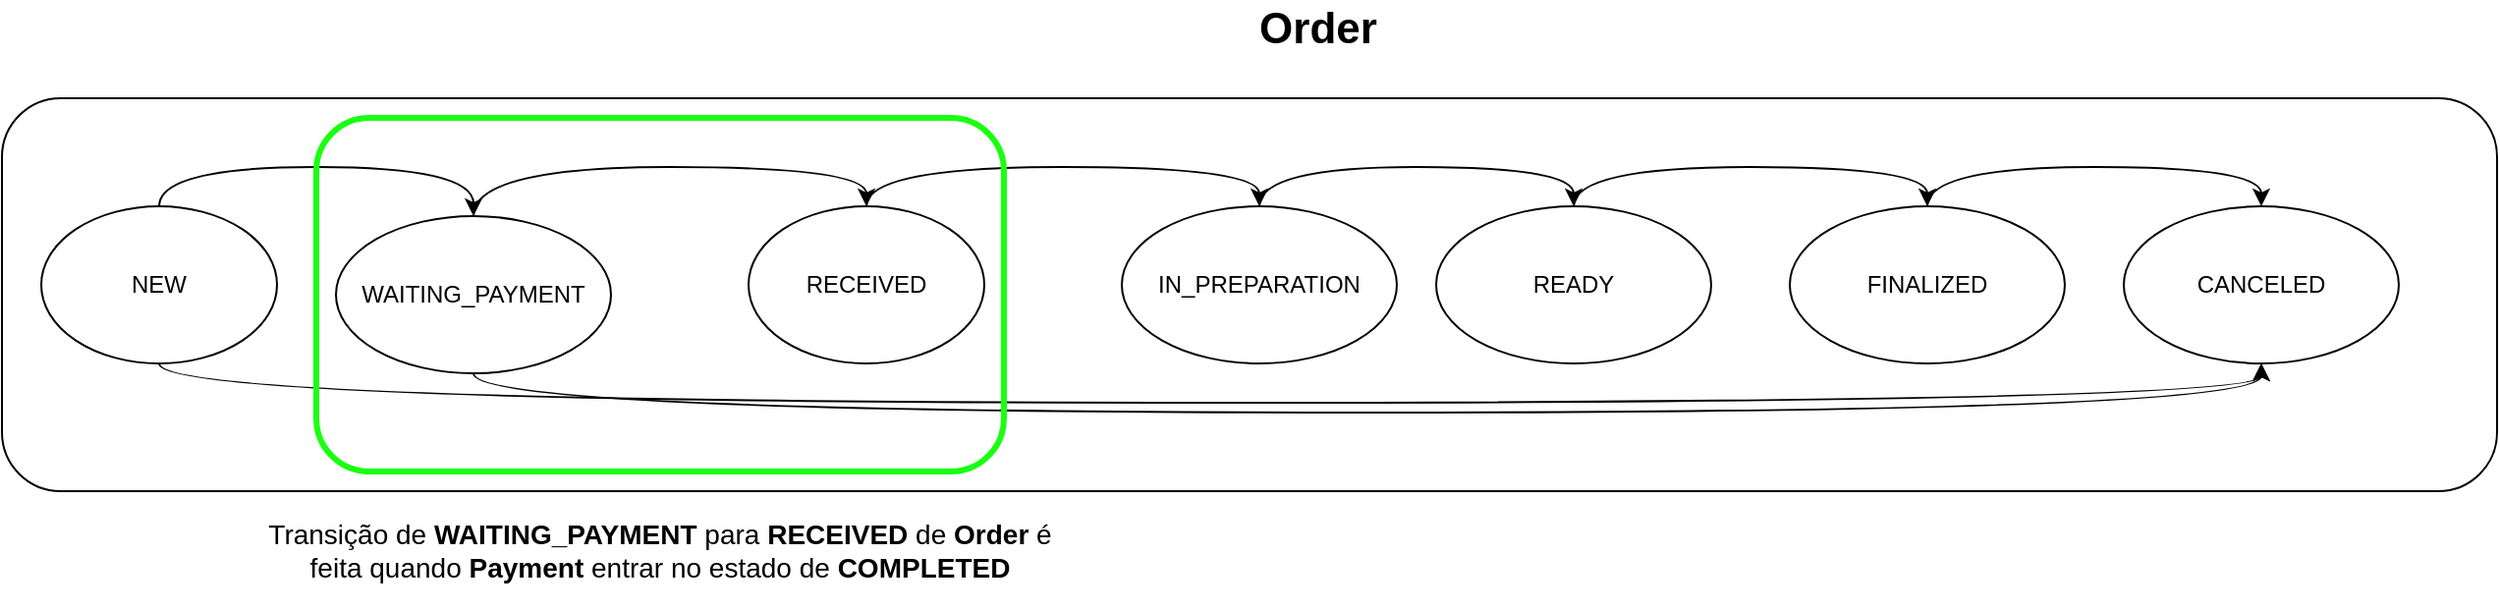 <mxfile version="21.5.0" type="device" pages="2">
  <diagram name="Order" id="WLEoEpigtXfRdxqjCHjo">
    <mxGraphModel dx="2261" dy="746" grid="1" gridSize="10" guides="1" tooltips="1" connect="1" arrows="1" fold="1" page="1" pageScale="1" pageWidth="827" pageHeight="1169" math="0" shadow="0">
      <root>
        <mxCell id="0" />
        <mxCell id="1" parent="0" />
        <mxCell id="2SqNO32wMLxApMkLHGkp-2" value="" style="rounded=1;whiteSpace=wrap;html=1;" vertex="1" parent="1">
          <mxGeometry x="-60" y="210" width="1270" height="200" as="geometry" />
        </mxCell>
        <mxCell id="2SqNO32wMLxApMkLHGkp-9" style="edgeStyle=orthogonalEdgeStyle;rounded=0;orthogonalLoop=1;jettySize=auto;html=1;exitX=0.5;exitY=0;exitDx=0;exitDy=0;entryX=0.5;entryY=0;entryDx=0;entryDy=0;curved=1;" edge="1" parent="1" source="2SqNO32wMLxApMkLHGkp-1" target="2SqNO32wMLxApMkLHGkp-3">
          <mxGeometry relative="1" as="geometry" />
        </mxCell>
        <mxCell id="2SqNO32wMLxApMkLHGkp-16" style="edgeStyle=orthogonalEdgeStyle;rounded=0;orthogonalLoop=1;jettySize=auto;html=1;exitX=0.5;exitY=1;exitDx=0;exitDy=0;entryX=0.5;entryY=1;entryDx=0;entryDy=0;curved=1;" edge="1" parent="1" source="2SqNO32wMLxApMkLHGkp-1" target="2SqNO32wMLxApMkLHGkp-8">
          <mxGeometry relative="1" as="geometry" />
        </mxCell>
        <mxCell id="2SqNO32wMLxApMkLHGkp-1" value="NEW" style="ellipse;whiteSpace=wrap;html=1;" vertex="1" parent="1">
          <mxGeometry x="-40" y="265" width="120" height="80" as="geometry" />
        </mxCell>
        <mxCell id="2SqNO32wMLxApMkLHGkp-10" style="edgeStyle=orthogonalEdgeStyle;rounded=0;orthogonalLoop=1;jettySize=auto;html=1;exitX=0.5;exitY=0;exitDx=0;exitDy=0;entryX=0.5;entryY=0;entryDx=0;entryDy=0;curved=1;" edge="1" parent="1" source="2SqNO32wMLxApMkLHGkp-3" target="2SqNO32wMLxApMkLHGkp-4">
          <mxGeometry relative="1" as="geometry" />
        </mxCell>
        <mxCell id="2SqNO32wMLxApMkLHGkp-17" style="edgeStyle=orthogonalEdgeStyle;rounded=0;orthogonalLoop=1;jettySize=auto;html=1;exitX=0.5;exitY=1;exitDx=0;exitDy=0;entryX=0.5;entryY=1;entryDx=0;entryDy=0;curved=1;" edge="1" parent="1" source="2SqNO32wMLxApMkLHGkp-3" target="2SqNO32wMLxApMkLHGkp-8">
          <mxGeometry relative="1" as="geometry" />
        </mxCell>
        <mxCell id="2SqNO32wMLxApMkLHGkp-3" value="WAITING_PAYMENT" style="ellipse;whiteSpace=wrap;html=1;" vertex="1" parent="1">
          <mxGeometry x="110" y="270" width="140" height="80" as="geometry" />
        </mxCell>
        <mxCell id="2SqNO32wMLxApMkLHGkp-12" style="edgeStyle=orthogonalEdgeStyle;rounded=0;orthogonalLoop=1;jettySize=auto;html=1;entryX=0.5;entryY=0;entryDx=0;entryDy=0;exitX=0.5;exitY=0;exitDx=0;exitDy=0;curved=1;" edge="1" parent="1" source="2SqNO32wMLxApMkLHGkp-4" target="2SqNO32wMLxApMkLHGkp-5">
          <mxGeometry relative="1" as="geometry" />
        </mxCell>
        <mxCell id="2SqNO32wMLxApMkLHGkp-4" value="RECEIVED" style="ellipse;whiteSpace=wrap;html=1;" vertex="1" parent="1">
          <mxGeometry x="320" y="265" width="120" height="80" as="geometry" />
        </mxCell>
        <mxCell id="2SqNO32wMLxApMkLHGkp-13" style="edgeStyle=orthogonalEdgeStyle;rounded=0;orthogonalLoop=1;jettySize=auto;html=1;entryX=0.5;entryY=0;entryDx=0;entryDy=0;exitX=0.5;exitY=0;exitDx=0;exitDy=0;curved=1;" edge="1" parent="1" source="2SqNO32wMLxApMkLHGkp-5" target="2SqNO32wMLxApMkLHGkp-6">
          <mxGeometry relative="1" as="geometry" />
        </mxCell>
        <mxCell id="2SqNO32wMLxApMkLHGkp-5" value="IN_PREPARATION" style="ellipse;whiteSpace=wrap;html=1;" vertex="1" parent="1">
          <mxGeometry x="510" y="265" width="140" height="80" as="geometry" />
        </mxCell>
        <mxCell id="2SqNO32wMLxApMkLHGkp-14" style="edgeStyle=orthogonalEdgeStyle;rounded=0;orthogonalLoop=1;jettySize=auto;html=1;exitX=0.5;exitY=0;exitDx=0;exitDy=0;entryX=0.5;entryY=0;entryDx=0;entryDy=0;curved=1;" edge="1" parent="1" source="2SqNO32wMLxApMkLHGkp-6" target="2SqNO32wMLxApMkLHGkp-7">
          <mxGeometry relative="1" as="geometry" />
        </mxCell>
        <mxCell id="2SqNO32wMLxApMkLHGkp-6" value="READY" style="ellipse;whiteSpace=wrap;html=1;" vertex="1" parent="1">
          <mxGeometry x="670" y="265" width="140" height="80" as="geometry" />
        </mxCell>
        <mxCell id="2SqNO32wMLxApMkLHGkp-15" style="edgeStyle=orthogonalEdgeStyle;rounded=0;orthogonalLoop=1;jettySize=auto;html=1;exitX=0.5;exitY=0;exitDx=0;exitDy=0;entryX=0.5;entryY=0;entryDx=0;entryDy=0;curved=1;" edge="1" parent="1" source="2SqNO32wMLxApMkLHGkp-7" target="2SqNO32wMLxApMkLHGkp-8">
          <mxGeometry relative="1" as="geometry" />
        </mxCell>
        <mxCell id="2SqNO32wMLxApMkLHGkp-7" value="FINALIZED" style="ellipse;whiteSpace=wrap;html=1;" vertex="1" parent="1">
          <mxGeometry x="850" y="265" width="140" height="80" as="geometry" />
        </mxCell>
        <mxCell id="2SqNO32wMLxApMkLHGkp-8" value="CANCELED" style="ellipse;whiteSpace=wrap;html=1;" vertex="1" parent="1">
          <mxGeometry x="1020" y="265" width="140" height="80" as="geometry" />
        </mxCell>
        <mxCell id="2SqNO32wMLxApMkLHGkp-24" value="Order" style="text;html=1;strokeColor=none;fillColor=none;align=center;verticalAlign=middle;whiteSpace=wrap;rounded=0;fontStyle=1;fontSize=22;" vertex="1" parent="1">
          <mxGeometry x="580" y="160" width="60" height="30" as="geometry" />
        </mxCell>
        <mxCell id="2SqNO32wMLxApMkLHGkp-28" value="" style="rounded=1;whiteSpace=wrap;html=1;fillColor=none;strokeColor=#1AFF12;strokeWidth=3;" vertex="1" parent="1">
          <mxGeometry x="100" y="220" width="350" height="180" as="geometry" />
        </mxCell>
        <mxCell id="2SqNO32wMLxApMkLHGkp-29" value="Transição de &lt;b&gt;WAITING_PAYMENT&lt;/b&gt; para &lt;b&gt;RECEIVED&lt;/b&gt; de&lt;b&gt; Order&lt;/b&gt;&amp;nbsp;é feita quando &lt;b&gt;Payment&lt;/b&gt; entrar no estado de &lt;b&gt;COMPLETED&lt;/b&gt;" style="text;html=1;strokeColor=none;fillColor=none;align=center;verticalAlign=middle;whiteSpace=wrap;rounded=0;strokeWidth=1;fontSize=14;" vertex="1" parent="1">
          <mxGeometry x="60" y="410" width="430" height="60" as="geometry" />
        </mxCell>
      </root>
    </mxGraphModel>
  </diagram>
  <diagram id="2-Wl1vZuyTLEiV0DEWR7" name="Payment">
    <mxGraphModel dx="2261" dy="746" grid="1" gridSize="10" guides="1" tooltips="1" connect="1" arrows="1" fold="1" page="1" pageScale="1" pageWidth="827" pageHeight="1169" math="0" shadow="0">
      <root>
        <mxCell id="0" />
        <mxCell id="1" parent="0" />
        <mxCell id="nloEUXLeZFs15zh1b1hz-1" value="" style="rounded=1;whiteSpace=wrap;html=1;" vertex="1" parent="1">
          <mxGeometry x="-60" y="590" width="460" height="180" as="geometry" />
        </mxCell>
        <mxCell id="nloEUXLeZFs15zh1b1hz-2" style="edgeStyle=orthogonalEdgeStyle;rounded=0;orthogonalLoop=1;jettySize=auto;html=1;exitX=0.5;exitY=0;exitDx=0;exitDy=0;entryX=0.5;entryY=0;entryDx=0;entryDy=0;curved=1;" edge="1" parent="1" source="nloEUXLeZFs15zh1b1hz-3" target="nloEUXLeZFs15zh1b1hz-4">
          <mxGeometry relative="1" as="geometry" />
        </mxCell>
        <mxCell id="nloEUXLeZFs15zh1b1hz-3" value="PENDING" style="ellipse;whiteSpace=wrap;html=1;" vertex="1" parent="1">
          <mxGeometry x="-20" y="630" width="140" height="80" as="geometry" />
        </mxCell>
        <mxCell id="nloEUXLeZFs15zh1b1hz-4" value="COMPLETED" style="ellipse;whiteSpace=wrap;html=1;" vertex="1" parent="1">
          <mxGeometry x="180" y="640" width="140" height="80" as="geometry" />
        </mxCell>
        <mxCell id="nloEUXLeZFs15zh1b1hz-5" value="Payment" style="text;html=1;strokeColor=none;fillColor=none;align=center;verticalAlign=middle;whiteSpace=wrap;rounded=0;fontStyle=1;fontSize=22;" vertex="1" parent="1">
          <mxGeometry x="140" y="540" width="60" height="30" as="geometry" />
        </mxCell>
      </root>
    </mxGraphModel>
  </diagram>
</mxfile>
